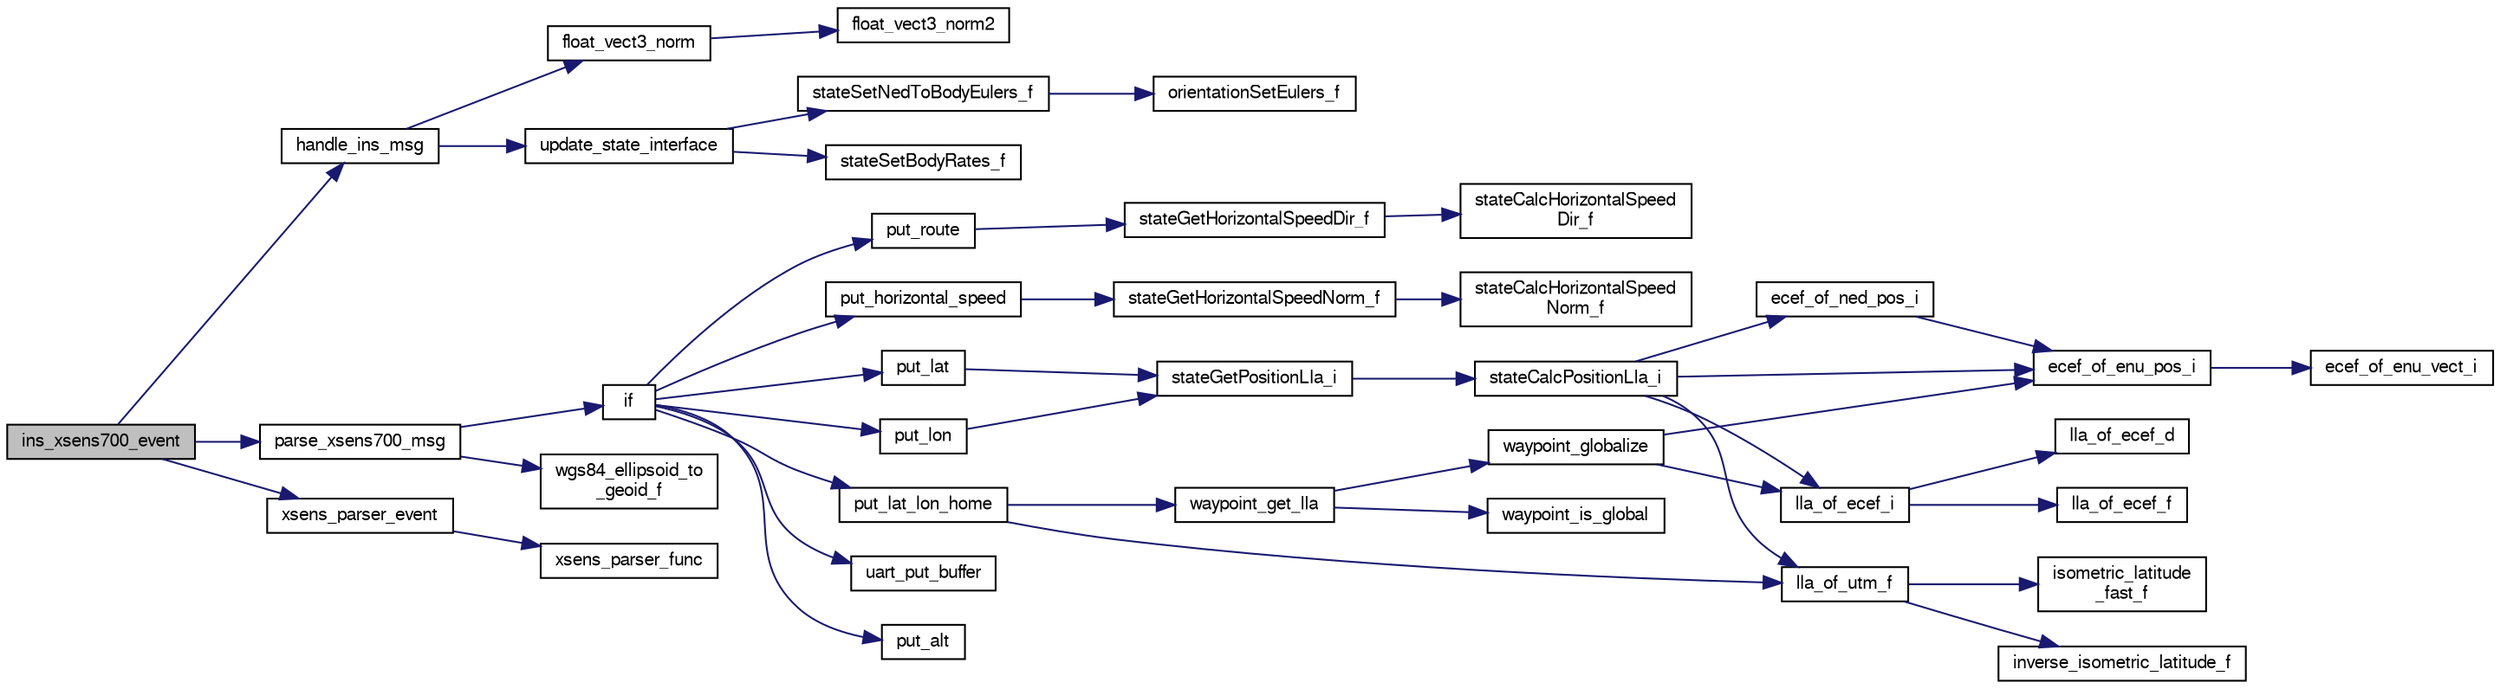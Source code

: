 digraph "ins_xsens700_event"
{
  edge [fontname="FreeSans",fontsize="10",labelfontname="FreeSans",labelfontsize="10"];
  node [fontname="FreeSans",fontsize="10",shape=record];
  rankdir="LR";
  Node1 [label="ins_xsens700_event",height=0.2,width=0.4,color="black", fillcolor="grey75", style="filled", fontcolor="black"];
  Node1 -> Node2 [color="midnightblue",fontsize="10",style="solid",fontname="FreeSans"];
  Node2 [label="handle_ins_msg",height=0.2,width=0.4,color="black", fillcolor="white", style="filled",URL="$ins__xsens700_8c.html#a01a96d75a3da02e6c7046cff96b1f7e6"];
  Node2 -> Node3 [color="midnightblue",fontsize="10",style="solid",fontname="FreeSans"];
  Node3 [label="float_vect3_norm",height=0.2,width=0.4,color="black", fillcolor="white", style="filled",URL="$group__math__algebra__float.html#gad33d6e2c6bf00d660031e57fb3675666"];
  Node3 -> Node4 [color="midnightblue",fontsize="10",style="solid",fontname="FreeSans"];
  Node4 [label="float_vect3_norm2",height=0.2,width=0.4,color="black", fillcolor="white", style="filled",URL="$group__math__algebra__float.html#gaf0812637c58834d3baff5cd82fa220d2"];
  Node2 -> Node5 [color="midnightblue",fontsize="10",style="solid",fontname="FreeSans"];
  Node5 [label="update_state_interface",height=0.2,width=0.4,color="black", fillcolor="white", style="filled",URL="$ins__xsens700_8c.html#a8011d2c59733cc2b3ba2110bf3675bde"];
  Node5 -> Node6 [color="midnightblue",fontsize="10",style="solid",fontname="FreeSans"];
  Node6 [label="stateSetBodyRates_f",height=0.2,width=0.4,color="black", fillcolor="white", style="filled",URL="$group__state__rate.html#ga81d506386a5e2842d7e37cb6e1dbf252",tooltip="Set vehicle body angular rate (float). "];
  Node5 -> Node7 [color="midnightblue",fontsize="10",style="solid",fontname="FreeSans"];
  Node7 [label="stateSetNedToBodyEulers_f",height=0.2,width=0.4,color="black", fillcolor="white", style="filled",URL="$group__state__attitude.html#ga738be1775d06ee00dbbf17124c230e04",tooltip="Set vehicle body attitude from euler angles (float). "];
  Node7 -> Node8 [color="midnightblue",fontsize="10",style="solid",fontname="FreeSans"];
  Node8 [label="orientationSetEulers_f",height=0.2,width=0.4,color="black", fillcolor="white", style="filled",URL="$group__math__orientation__representation.html#ga7c6b7dc05095bcaba232c62358335d81",tooltip="Set vehicle body attitude from euler angles (float). "];
  Node1 -> Node9 [color="midnightblue",fontsize="10",style="solid",fontname="FreeSans"];
  Node9 [label="parse_xsens700_msg",height=0.2,width=0.4,color="black", fillcolor="white", style="filled",URL="$xsens700_8c.html#ac2454e953f536da139df3af77095c560"];
  Node9 -> Node10 [color="midnightblue",fontsize="10",style="solid",fontname="FreeSans"];
  Node10 [label="if",height=0.2,width=0.4,color="black", fillcolor="white", style="filled",URL="$e__identification__fr_8c.html#a92cffae21318c1d983c63f3afa2a8d87"];
  Node10 -> Node11 [color="midnightblue",fontsize="10",style="solid",fontname="FreeSans"];
  Node11 [label="put_alt",height=0.2,width=0.4,color="black", fillcolor="white", style="filled",URL="$e__identification__fr_8c.html#af46aee3f4ea5943261ce0a748645d5ab"];
  Node10 -> Node12 [color="midnightblue",fontsize="10",style="solid",fontname="FreeSans"];
  Node12 [label="put_horizontal_speed",height=0.2,width=0.4,color="black", fillcolor="white", style="filled",URL="$e__identification__fr_8c.html#ad38b113b8c749a0ad70f3226ce4be6c8"];
  Node12 -> Node13 [color="midnightblue",fontsize="10",style="solid",fontname="FreeSans"];
  Node13 [label="stateGetHorizontalSpeedNorm_f",height=0.2,width=0.4,color="black", fillcolor="white", style="filled",URL="$group__state__velocity.html#ga1396b84069296dc0353f25281a472c08",tooltip="Get norm of horizontal ground speed (float). "];
  Node13 -> Node14 [color="midnightblue",fontsize="10",style="solid",fontname="FreeSans"];
  Node14 [label="stateCalcHorizontalSpeed\lNorm_f",height=0.2,width=0.4,color="black", fillcolor="white", style="filled",URL="$group__state__velocity.html#ga990849172b82f2e3bc1ab9da2395c9c4"];
  Node10 -> Node15 [color="midnightblue",fontsize="10",style="solid",fontname="FreeSans"];
  Node15 [label="put_lat",height=0.2,width=0.4,color="black", fillcolor="white", style="filled",URL="$e__identification__fr_8c.html#abe4d49e345383266eb45de2d01dc9998"];
  Node15 -> Node16 [color="midnightblue",fontsize="10",style="solid",fontname="FreeSans"];
  Node16 [label="stateGetPositionLla_i",height=0.2,width=0.4,color="black", fillcolor="white", style="filled",URL="$group__state__position.html#ga99473409b740a26c0e2b9a5bd8e9defb",tooltip="Get position in LLA coordinates (int). "];
  Node16 -> Node17 [color="midnightblue",fontsize="10",style="solid",fontname="FreeSans"];
  Node17 [label="stateCalcPositionLla_i",height=0.2,width=0.4,color="black", fillcolor="white", style="filled",URL="$group__state__position.html#gad0fedf046f198eace06305e56fc7a0f8",tooltip="Calculate LLA (int) from any other available representation. "];
  Node17 -> Node18 [color="midnightblue",fontsize="10",style="solid",fontname="FreeSans"];
  Node18 [label="lla_of_ecef_i",height=0.2,width=0.4,color="black", fillcolor="white", style="filled",URL="$group__math__geodetic__int.html#gaea47a32071c2427f895fcb1df32c4e23",tooltip="Convert a ECEF to LLA. "];
  Node18 -> Node19 [color="midnightblue",fontsize="10",style="solid",fontname="FreeSans"];
  Node19 [label="lla_of_ecef_f",height=0.2,width=0.4,color="black", fillcolor="white", style="filled",URL="$pprz__geodetic__float_8c.html#adecd186d51b41b09f0cad928c0d2f68e"];
  Node18 -> Node20 [color="midnightblue",fontsize="10",style="solid",fontname="FreeSans"];
  Node20 [label="lla_of_ecef_d",height=0.2,width=0.4,color="black", fillcolor="white", style="filled",URL="$group__math__geodetic__double.html#ga9d3464ccabcd97db9fb4e1c7d25dfe16"];
  Node17 -> Node21 [color="midnightblue",fontsize="10",style="solid",fontname="FreeSans"];
  Node21 [label="lla_of_utm_f",height=0.2,width=0.4,color="black", fillcolor="white", style="filled",URL="$pprz__geodetic__float_8c.html#a30c2e47ec9a898079c04e8b08496b455"];
  Node21 -> Node22 [color="midnightblue",fontsize="10",style="solid",fontname="FreeSans"];
  Node22 [label="inverse_isometric_latitude_f",height=0.2,width=0.4,color="black", fillcolor="white", style="filled",URL="$pprz__geodetic__float_8c.html#a28b6e05c87f50f1e5290e36407095fb6"];
  Node21 -> Node23 [color="midnightblue",fontsize="10",style="solid",fontname="FreeSans"];
  Node23 [label="isometric_latitude\l_fast_f",height=0.2,width=0.4,color="black", fillcolor="white", style="filled",URL="$pprz__geodetic__float_8c.html#a21ea1b369f7d4abd984fb89c488dde24"];
  Node17 -> Node24 [color="midnightblue",fontsize="10",style="solid",fontname="FreeSans"];
  Node24 [label="ecef_of_ned_pos_i",height=0.2,width=0.4,color="black", fillcolor="white", style="filled",URL="$group__math__geodetic__int.html#gaf92579b72a2adb1aaac73fae89553fca",tooltip="Convert a local NED position to ECEF. "];
  Node24 -> Node25 [color="midnightblue",fontsize="10",style="solid",fontname="FreeSans"];
  Node25 [label="ecef_of_enu_pos_i",height=0.2,width=0.4,color="black", fillcolor="white", style="filled",URL="$group__math__geodetic__int.html#gaaeff7441301129ca712e828b9b4f474e",tooltip="Convert a local ENU position to ECEF. "];
  Node25 -> Node26 [color="midnightblue",fontsize="10",style="solid",fontname="FreeSans"];
  Node26 [label="ecef_of_enu_vect_i",height=0.2,width=0.4,color="black", fillcolor="white", style="filled",URL="$group__math__geodetic__int.html#gaabe6e63048c95afdffdd4a581dc5f2b8",tooltip="Rotate a vector from ENU to ECEF. "];
  Node17 -> Node25 [color="midnightblue",fontsize="10",style="solid",fontname="FreeSans"];
  Node10 -> Node27 [color="midnightblue",fontsize="10",style="solid",fontname="FreeSans"];
  Node27 [label="put_lat_lon_home",height=0.2,width=0.4,color="black", fillcolor="white", style="filled",URL="$e__identification__fr_8c.html#ab86f66c5c2a551aabe930fff3a5120d3"];
  Node27 -> Node21 [color="midnightblue",fontsize="10",style="solid",fontname="FreeSans"];
  Node27 -> Node28 [color="midnightblue",fontsize="10",style="solid",fontname="FreeSans"];
  Node28 [label="waypoint_get_lla",height=0.2,width=0.4,color="black", fillcolor="white", style="filled",URL="$subsystems_2navigation_2waypoints_8c.html#a2ed9112b04893275873729d03176f490",tooltip="Get LLA coordinates of waypoint. "];
  Node28 -> Node29 [color="midnightblue",fontsize="10",style="solid",fontname="FreeSans"];
  Node29 [label="waypoint_globalize",height=0.2,width=0.4,color="black", fillcolor="white", style="filled",URL="$subsystems_2navigation_2waypoints_8c.html#a10acece8582506367e9e9df3694bf31b",tooltip="update global LLA coordinates from its ENU coordinates "];
  Node29 -> Node25 [color="midnightblue",fontsize="10",style="solid",fontname="FreeSans"];
  Node29 -> Node18 [color="midnightblue",fontsize="10",style="solid",fontname="FreeSans"];
  Node28 -> Node30 [color="midnightblue",fontsize="10",style="solid",fontname="FreeSans"];
  Node30 [label="waypoint_is_global",height=0.2,width=0.4,color="black", fillcolor="white", style="filled",URL="$subsystems_2navigation_2waypoints_8c.html#a4f584367219ec09db0e1df24c85e7a1b"];
  Node10 -> Node31 [color="midnightblue",fontsize="10",style="solid",fontname="FreeSans"];
  Node31 [label="put_lon",height=0.2,width=0.4,color="black", fillcolor="white", style="filled",URL="$e__identification__fr_8c.html#a58d75f9f286ae788eb5a93131c69b9cf"];
  Node31 -> Node16 [color="midnightblue",fontsize="10",style="solid",fontname="FreeSans"];
  Node10 -> Node32 [color="midnightblue",fontsize="10",style="solid",fontname="FreeSans"];
  Node32 [label="put_route",height=0.2,width=0.4,color="black", fillcolor="white", style="filled",URL="$e__identification__fr_8c.html#ad697ac22d1fafd997a6033c81aac40c9"];
  Node32 -> Node33 [color="midnightblue",fontsize="10",style="solid",fontname="FreeSans"];
  Node33 [label="stateGetHorizontalSpeedDir_f",height=0.2,width=0.4,color="black", fillcolor="white", style="filled",URL="$group__state__velocity.html#ga6f8b83126a235daea584aa9ce97f7fac",tooltip="Get dir of horizontal ground speed (float). "];
  Node33 -> Node34 [color="midnightblue",fontsize="10",style="solid",fontname="FreeSans"];
  Node34 [label="stateCalcHorizontalSpeed\lDir_f",height=0.2,width=0.4,color="black", fillcolor="white", style="filled",URL="$group__state__velocity.html#gad9b7b6ea39d5a4ee3e824f97204c4bb5"];
  Node10 -> Node35 [color="midnightblue",fontsize="10",style="solid",fontname="FreeSans"];
  Node35 [label="uart_put_buffer",height=0.2,width=0.4,color="black", fillcolor="white", style="filled",URL="$chibios_2mcu__periph_2uart__arch_8c.html#aafe5af02ef8bf915fcd76d39896174a3",tooltip="Uart transmit buffer implementation. "];
  Node9 -> Node36 [color="midnightblue",fontsize="10",style="solid",fontname="FreeSans"];
  Node36 [label="wgs84_ellipsoid_to\l_geoid_f",height=0.2,width=0.4,color="black", fillcolor="white", style="filled",URL="$group__math__geodetic__wgs84.html#ga982ac769d3c18ca65b364e0588874100",tooltip="Get WGS84 ellipsoid/geoid separation. "];
  Node1 -> Node37 [color="midnightblue",fontsize="10",style="solid",fontname="FreeSans"];
  Node37 [label="xsens_parser_event",height=0.2,width=0.4,color="black", fillcolor="white", style="filled",URL="$xsens__parser_8c.html#a9d0046af933b2f7d8eb98e697b678c6a"];
  Node37 -> Node38 [color="midnightblue",fontsize="10",style="solid",fontname="FreeSans"];
  Node38 [label="xsens_parser_func",height=0.2,width=0.4,color="black", fillcolor="white", style="filled",URL="$xsens__parser_8c.html#aeb457d2fb42319908f48ab6713852cd4"];
}
